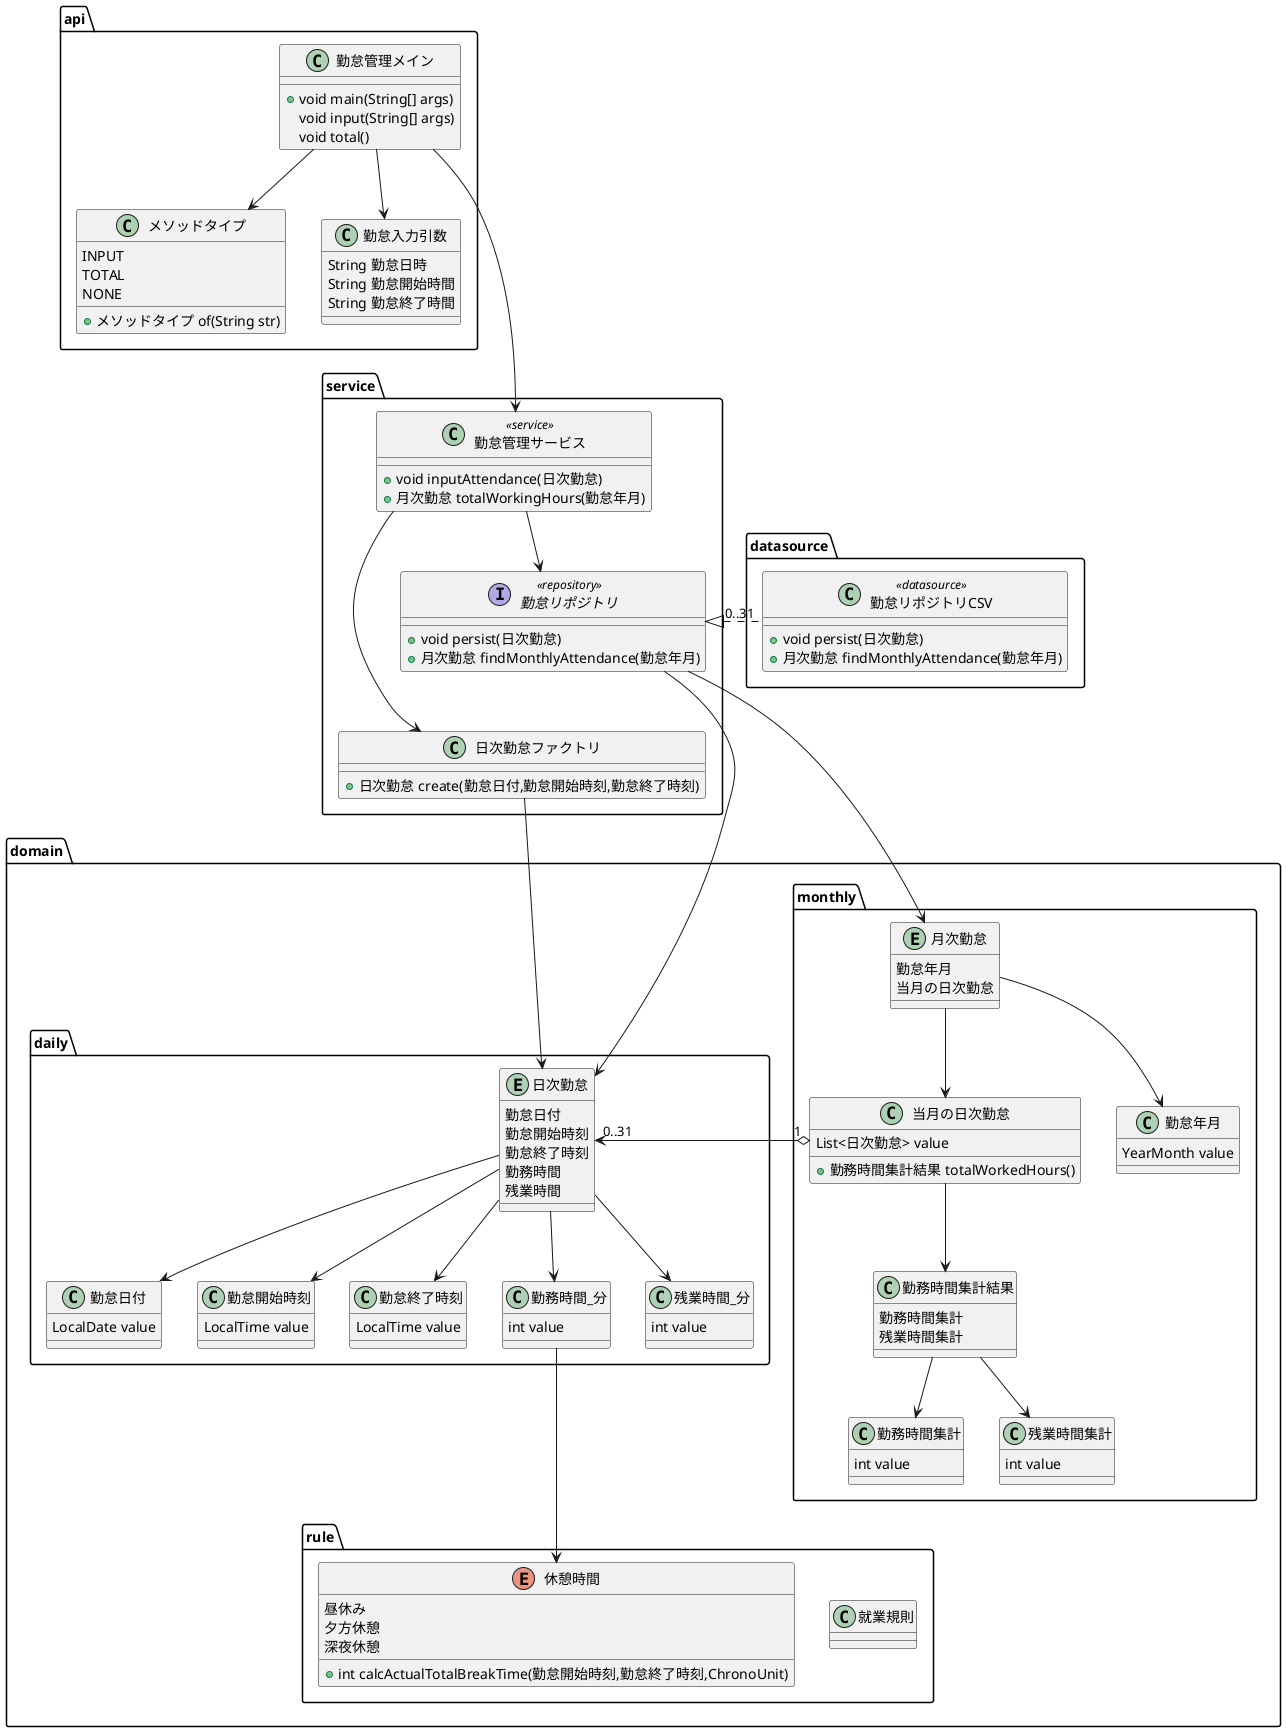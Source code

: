 @startuml 勤怠管理

package datasource {
    class 勤怠リポジトリCSV << datasource >> {
        +void persist(日次勤怠)
        +月次勤怠 findMonthlyAttendance(勤怠年月)
    }
}

package domain {
    package rule {
        class 就業規則 {           
        }

        enum 休憩時間 {
            昼休み
            夕方休憩
            深夜休憩
            +int calcActualTotalBreakTime(勤怠開始時刻,勤怠終了時刻,ChronoUnit)
        }
    }

    package monthly {
        entity 月次勤怠 {
            勤怠年月
            当月の日次勤怠
        }

        class 当月の日次勤怠 {
            List<日次勤怠> value
            +勤務時間集計結果 totalWorkedHours()
        }

        class 勤怠年月 {
            YearMonth value        
        }

        class 勤務時間集計結果 {
            勤務時間集計
            残業時間集計
        }

        class 勤務時間集計 {
            int value        
        }

        class 残業時間集計 {
            int value        
        }
        
        当月の日次勤怠-->勤務時間集計結果
        勤務時間集計結果-->勤務時間集計
        勤務時間集計結果-->残業時間集計
    }

    package daily {
        entity 日次勤怠 {
            勤怠日付
            勤怠開始時刻
            勤怠終了時刻
            勤務時間
            残業時間
        }
        
        class 勤怠日付 {
            LocalDate value        
        }

        class 勤怠開始時刻 {
            LocalTime value        
        }

        class 勤怠終了時刻 {
            LocalTime value        
        }

        class 勤務時間_分 {
            int value         
        }

        class 残業時間_分 {
            int value
        }
    }
    
    月次勤怠-->勤怠年月
    月次勤怠-->当月の日次勤怠

    当月の日次勤怠  "1" o-> "0..31" 日次勤怠
    日次勤怠-->勤怠日付
    日次勤怠-->勤怠開始時刻
    日次勤怠-->勤怠終了時刻
    日次勤怠-->勤務時間_分
    日次勤怠-->残業時間_分
    勤務時間_分--->休憩時間
}

package service {
    class 勤怠管理サービス << service >> {
        +void inputAttendance(日次勤怠)
        +月次勤怠 totalWorkingHours(勤怠年月)
    }
    class 日次勤怠ファクトリ {
        +日次勤怠 create(勤怠日付,勤怠開始時刻,勤怠終了時刻)
    }
    interface 勤怠リポジトリ << repository >> {
        +void persist(日次勤怠)
        +月次勤怠 findMonthlyAttendance(勤怠年月)
    }
    勤怠管理サービス--->日次勤怠ファクトリ
    日次勤怠ファクトリ-->日次勤怠
    勤怠管理サービス-->勤怠リポジトリ
    勤怠リポジトリ<|."0..31" 勤怠リポジトリCSV


    勤怠リポジトリ--->月次勤怠
    勤怠リポジトリ--->日次勤怠

}

package api {
    class 勤怠管理メイン {
        +void main(String[] args)
        void input(String[] args)
        void total()
    }

    class メソッドタイプ {
        INPUT
        TOTAL
        NONE
        +メソッドタイプ of(String str)
    }
    
    class 勤怠入力引数 {
        String 勤怠日時
        String 勤怠開始時間
        String 勤怠終了時間
    }

    勤怠管理メイン--->勤怠管理サービス
    勤怠管理メイン-->メソッドタイプ
    勤怠管理メイン-->勤怠入力引数
}
@enduml
